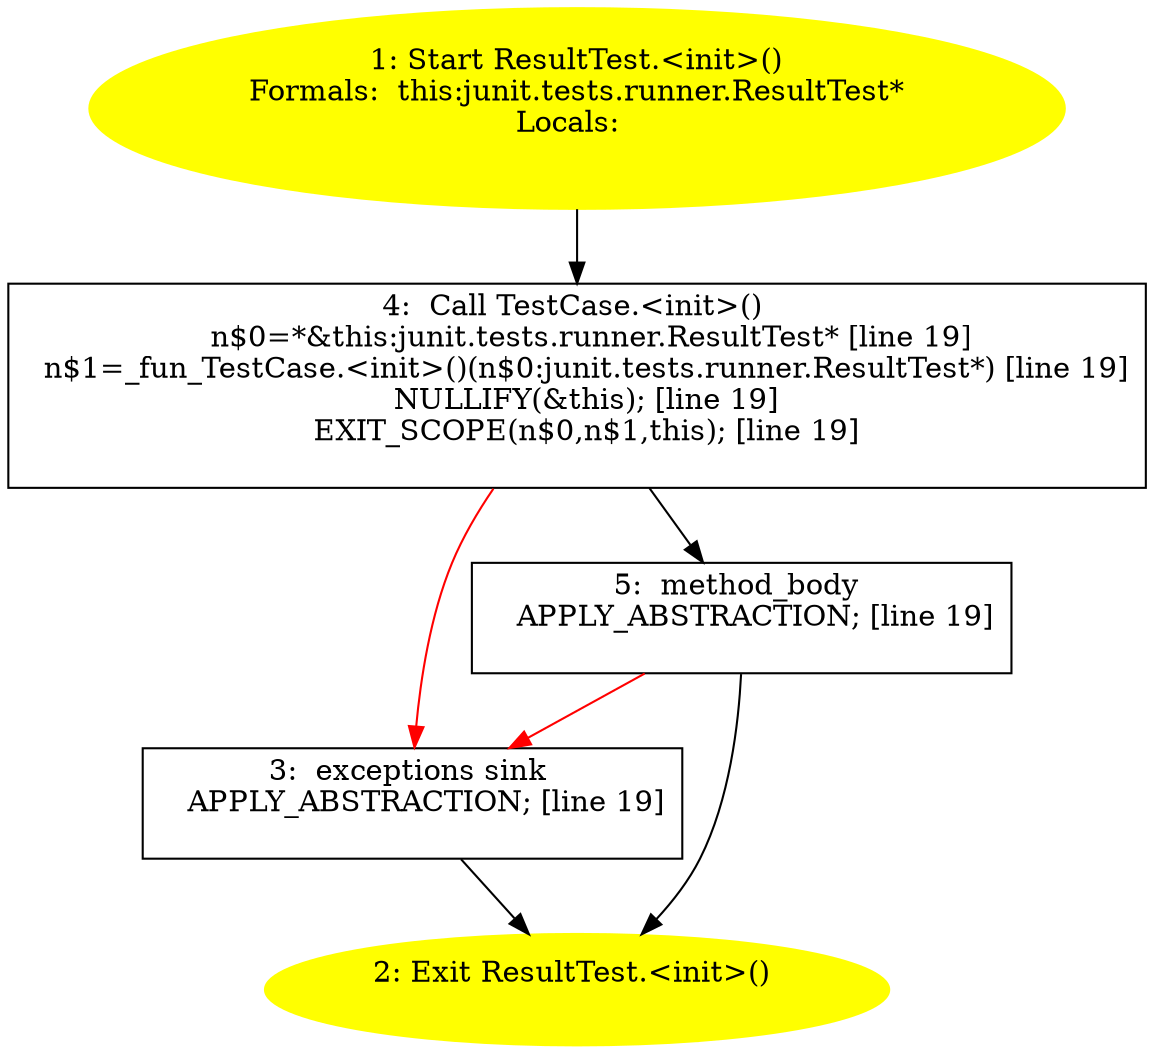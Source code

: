 /* @generated */
digraph cfg {
"junit.tests.runner.ResultTest.<init>().4fcb1a35028222f0bd2ab9b9ce10191b_1" [label="1: Start ResultTest.<init>()\nFormals:  this:junit.tests.runner.ResultTest*\nLocals:  \n  " color=yellow style=filled]
	

	 "junit.tests.runner.ResultTest.<init>().4fcb1a35028222f0bd2ab9b9ce10191b_1" -> "junit.tests.runner.ResultTest.<init>().4fcb1a35028222f0bd2ab9b9ce10191b_4" ;
"junit.tests.runner.ResultTest.<init>().4fcb1a35028222f0bd2ab9b9ce10191b_2" [label="2: Exit ResultTest.<init>() \n  " color=yellow style=filled]
	

"junit.tests.runner.ResultTest.<init>().4fcb1a35028222f0bd2ab9b9ce10191b_3" [label="3:  exceptions sink \n   APPLY_ABSTRACTION; [line 19]\n " shape="box"]
	

	 "junit.tests.runner.ResultTest.<init>().4fcb1a35028222f0bd2ab9b9ce10191b_3" -> "junit.tests.runner.ResultTest.<init>().4fcb1a35028222f0bd2ab9b9ce10191b_2" ;
"junit.tests.runner.ResultTest.<init>().4fcb1a35028222f0bd2ab9b9ce10191b_4" [label="4:  Call TestCase.<init>() \n   n$0=*&this:junit.tests.runner.ResultTest* [line 19]\n  n$1=_fun_TestCase.<init>()(n$0:junit.tests.runner.ResultTest*) [line 19]\n  NULLIFY(&this); [line 19]\n  EXIT_SCOPE(n$0,n$1,this); [line 19]\n " shape="box"]
	

	 "junit.tests.runner.ResultTest.<init>().4fcb1a35028222f0bd2ab9b9ce10191b_4" -> "junit.tests.runner.ResultTest.<init>().4fcb1a35028222f0bd2ab9b9ce10191b_5" ;
	 "junit.tests.runner.ResultTest.<init>().4fcb1a35028222f0bd2ab9b9ce10191b_4" -> "junit.tests.runner.ResultTest.<init>().4fcb1a35028222f0bd2ab9b9ce10191b_3" [color="red" ];
"junit.tests.runner.ResultTest.<init>().4fcb1a35028222f0bd2ab9b9ce10191b_5" [label="5:  method_body \n   APPLY_ABSTRACTION; [line 19]\n " shape="box"]
	

	 "junit.tests.runner.ResultTest.<init>().4fcb1a35028222f0bd2ab9b9ce10191b_5" -> "junit.tests.runner.ResultTest.<init>().4fcb1a35028222f0bd2ab9b9ce10191b_2" ;
	 "junit.tests.runner.ResultTest.<init>().4fcb1a35028222f0bd2ab9b9ce10191b_5" -> "junit.tests.runner.ResultTest.<init>().4fcb1a35028222f0bd2ab9b9ce10191b_3" [color="red" ];
}
